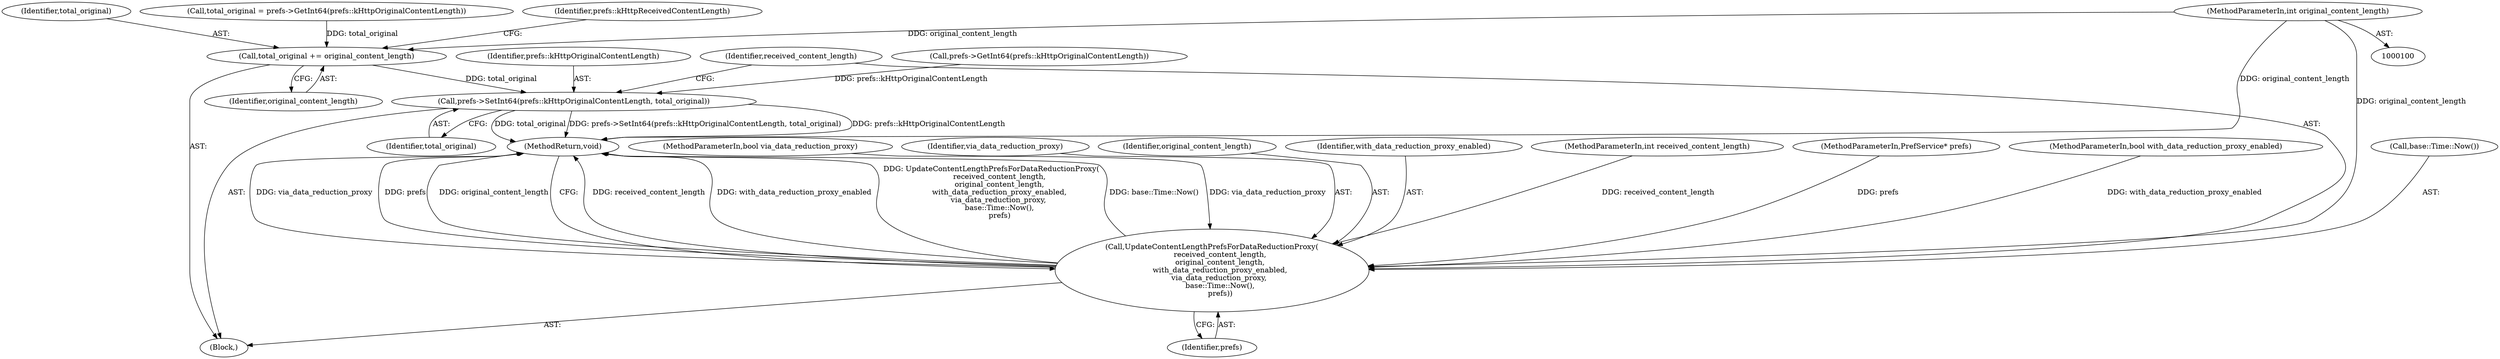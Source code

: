 digraph "1_Chrome_828eab2216a765dea92575c290421c115b8ad028_6@del" {
"1000102" [label="(MethodParameterIn,int original_content_length)"];
"1000120" [label="(Call,total_original += original_content_length)"];
"1000126" [label="(Call,prefs->SetInt64(prefs::kHttpOriginalContentLength, total_original))"];
"1000129" [label="(Call,UpdateContentLengthPrefsForDataReductionProxy(\n       received_content_length,\n       original_content_length,\n       with_data_reduction_proxy_enabled,\n      via_data_reduction_proxy,\n       base::Time::Now(),\n       prefs))"];
"1000122" [label="(Identifier,original_content_length)"];
"1000102" [label="(MethodParameterIn,int original_content_length)"];
"1000136" [label="(MethodReturn,void)"];
"1000121" [label="(Identifier,total_original)"];
"1000127" [label="(Identifier,prefs::kHttpOriginalContentLength)"];
"1000135" [label="(Identifier,prefs)"];
"1000134" [label="(Call,base::Time::Now())"];
"1000104" [label="(MethodParameterIn,bool via_data_reduction_proxy)"];
"1000133" [label="(Identifier,via_data_reduction_proxy)"];
"1000131" [label="(Identifier,original_content_length)"];
"1000113" [label="(Call,total_original = prefs->GetInt64(prefs::kHttpOriginalContentLength))"];
"1000129" [label="(Call,UpdateContentLengthPrefsForDataReductionProxy(\n       received_content_length,\n       original_content_length,\n       with_data_reduction_proxy_enabled,\n      via_data_reduction_proxy,\n       base::Time::Now(),\n       prefs))"];
"1000132" [label="(Identifier,with_data_reduction_proxy_enabled)"];
"1000120" [label="(Call,total_original += original_content_length)"];
"1000101" [label="(MethodParameterIn,int received_content_length)"];
"1000126" [label="(Call,prefs->SetInt64(prefs::kHttpOriginalContentLength, total_original))"];
"1000130" [label="(Identifier,received_content_length)"];
"1000106" [label="(Block,)"];
"1000124" [label="(Identifier,prefs::kHttpReceivedContentLength)"];
"1000128" [label="(Identifier,total_original)"];
"1000105" [label="(MethodParameterIn,PrefService* prefs)"];
"1000115" [label="(Call,prefs->GetInt64(prefs::kHttpOriginalContentLength))"];
"1000103" [label="(MethodParameterIn,bool with_data_reduction_proxy_enabled)"];
"1000102" -> "1000100"  [label="AST: "];
"1000102" -> "1000136"  [label="DDG: original_content_length"];
"1000102" -> "1000120"  [label="DDG: original_content_length"];
"1000102" -> "1000129"  [label="DDG: original_content_length"];
"1000120" -> "1000106"  [label="AST: "];
"1000120" -> "1000122"  [label="CFG: "];
"1000121" -> "1000120"  [label="AST: "];
"1000122" -> "1000120"  [label="AST: "];
"1000124" -> "1000120"  [label="CFG: "];
"1000113" -> "1000120"  [label="DDG: total_original"];
"1000120" -> "1000126"  [label="DDG: total_original"];
"1000126" -> "1000106"  [label="AST: "];
"1000126" -> "1000128"  [label="CFG: "];
"1000127" -> "1000126"  [label="AST: "];
"1000128" -> "1000126"  [label="AST: "];
"1000130" -> "1000126"  [label="CFG: "];
"1000126" -> "1000136"  [label="DDG: prefs::kHttpOriginalContentLength"];
"1000126" -> "1000136"  [label="DDG: total_original"];
"1000126" -> "1000136"  [label="DDG: prefs->SetInt64(prefs::kHttpOriginalContentLength, total_original)"];
"1000115" -> "1000126"  [label="DDG: prefs::kHttpOriginalContentLength"];
"1000129" -> "1000106"  [label="AST: "];
"1000129" -> "1000135"  [label="CFG: "];
"1000130" -> "1000129"  [label="AST: "];
"1000131" -> "1000129"  [label="AST: "];
"1000132" -> "1000129"  [label="AST: "];
"1000133" -> "1000129"  [label="AST: "];
"1000134" -> "1000129"  [label="AST: "];
"1000135" -> "1000129"  [label="AST: "];
"1000136" -> "1000129"  [label="CFG: "];
"1000129" -> "1000136"  [label="DDG: received_content_length"];
"1000129" -> "1000136"  [label="DDG: with_data_reduction_proxy_enabled"];
"1000129" -> "1000136"  [label="DDG: UpdateContentLengthPrefsForDataReductionProxy(\n       received_content_length,\n       original_content_length,\n       with_data_reduction_proxy_enabled,\n      via_data_reduction_proxy,\n       base::Time::Now(),\n       prefs)"];
"1000129" -> "1000136"  [label="DDG: base::Time::Now()"];
"1000129" -> "1000136"  [label="DDG: via_data_reduction_proxy"];
"1000129" -> "1000136"  [label="DDG: prefs"];
"1000129" -> "1000136"  [label="DDG: original_content_length"];
"1000101" -> "1000129"  [label="DDG: received_content_length"];
"1000103" -> "1000129"  [label="DDG: with_data_reduction_proxy_enabled"];
"1000104" -> "1000129"  [label="DDG: via_data_reduction_proxy"];
"1000105" -> "1000129"  [label="DDG: prefs"];
}

